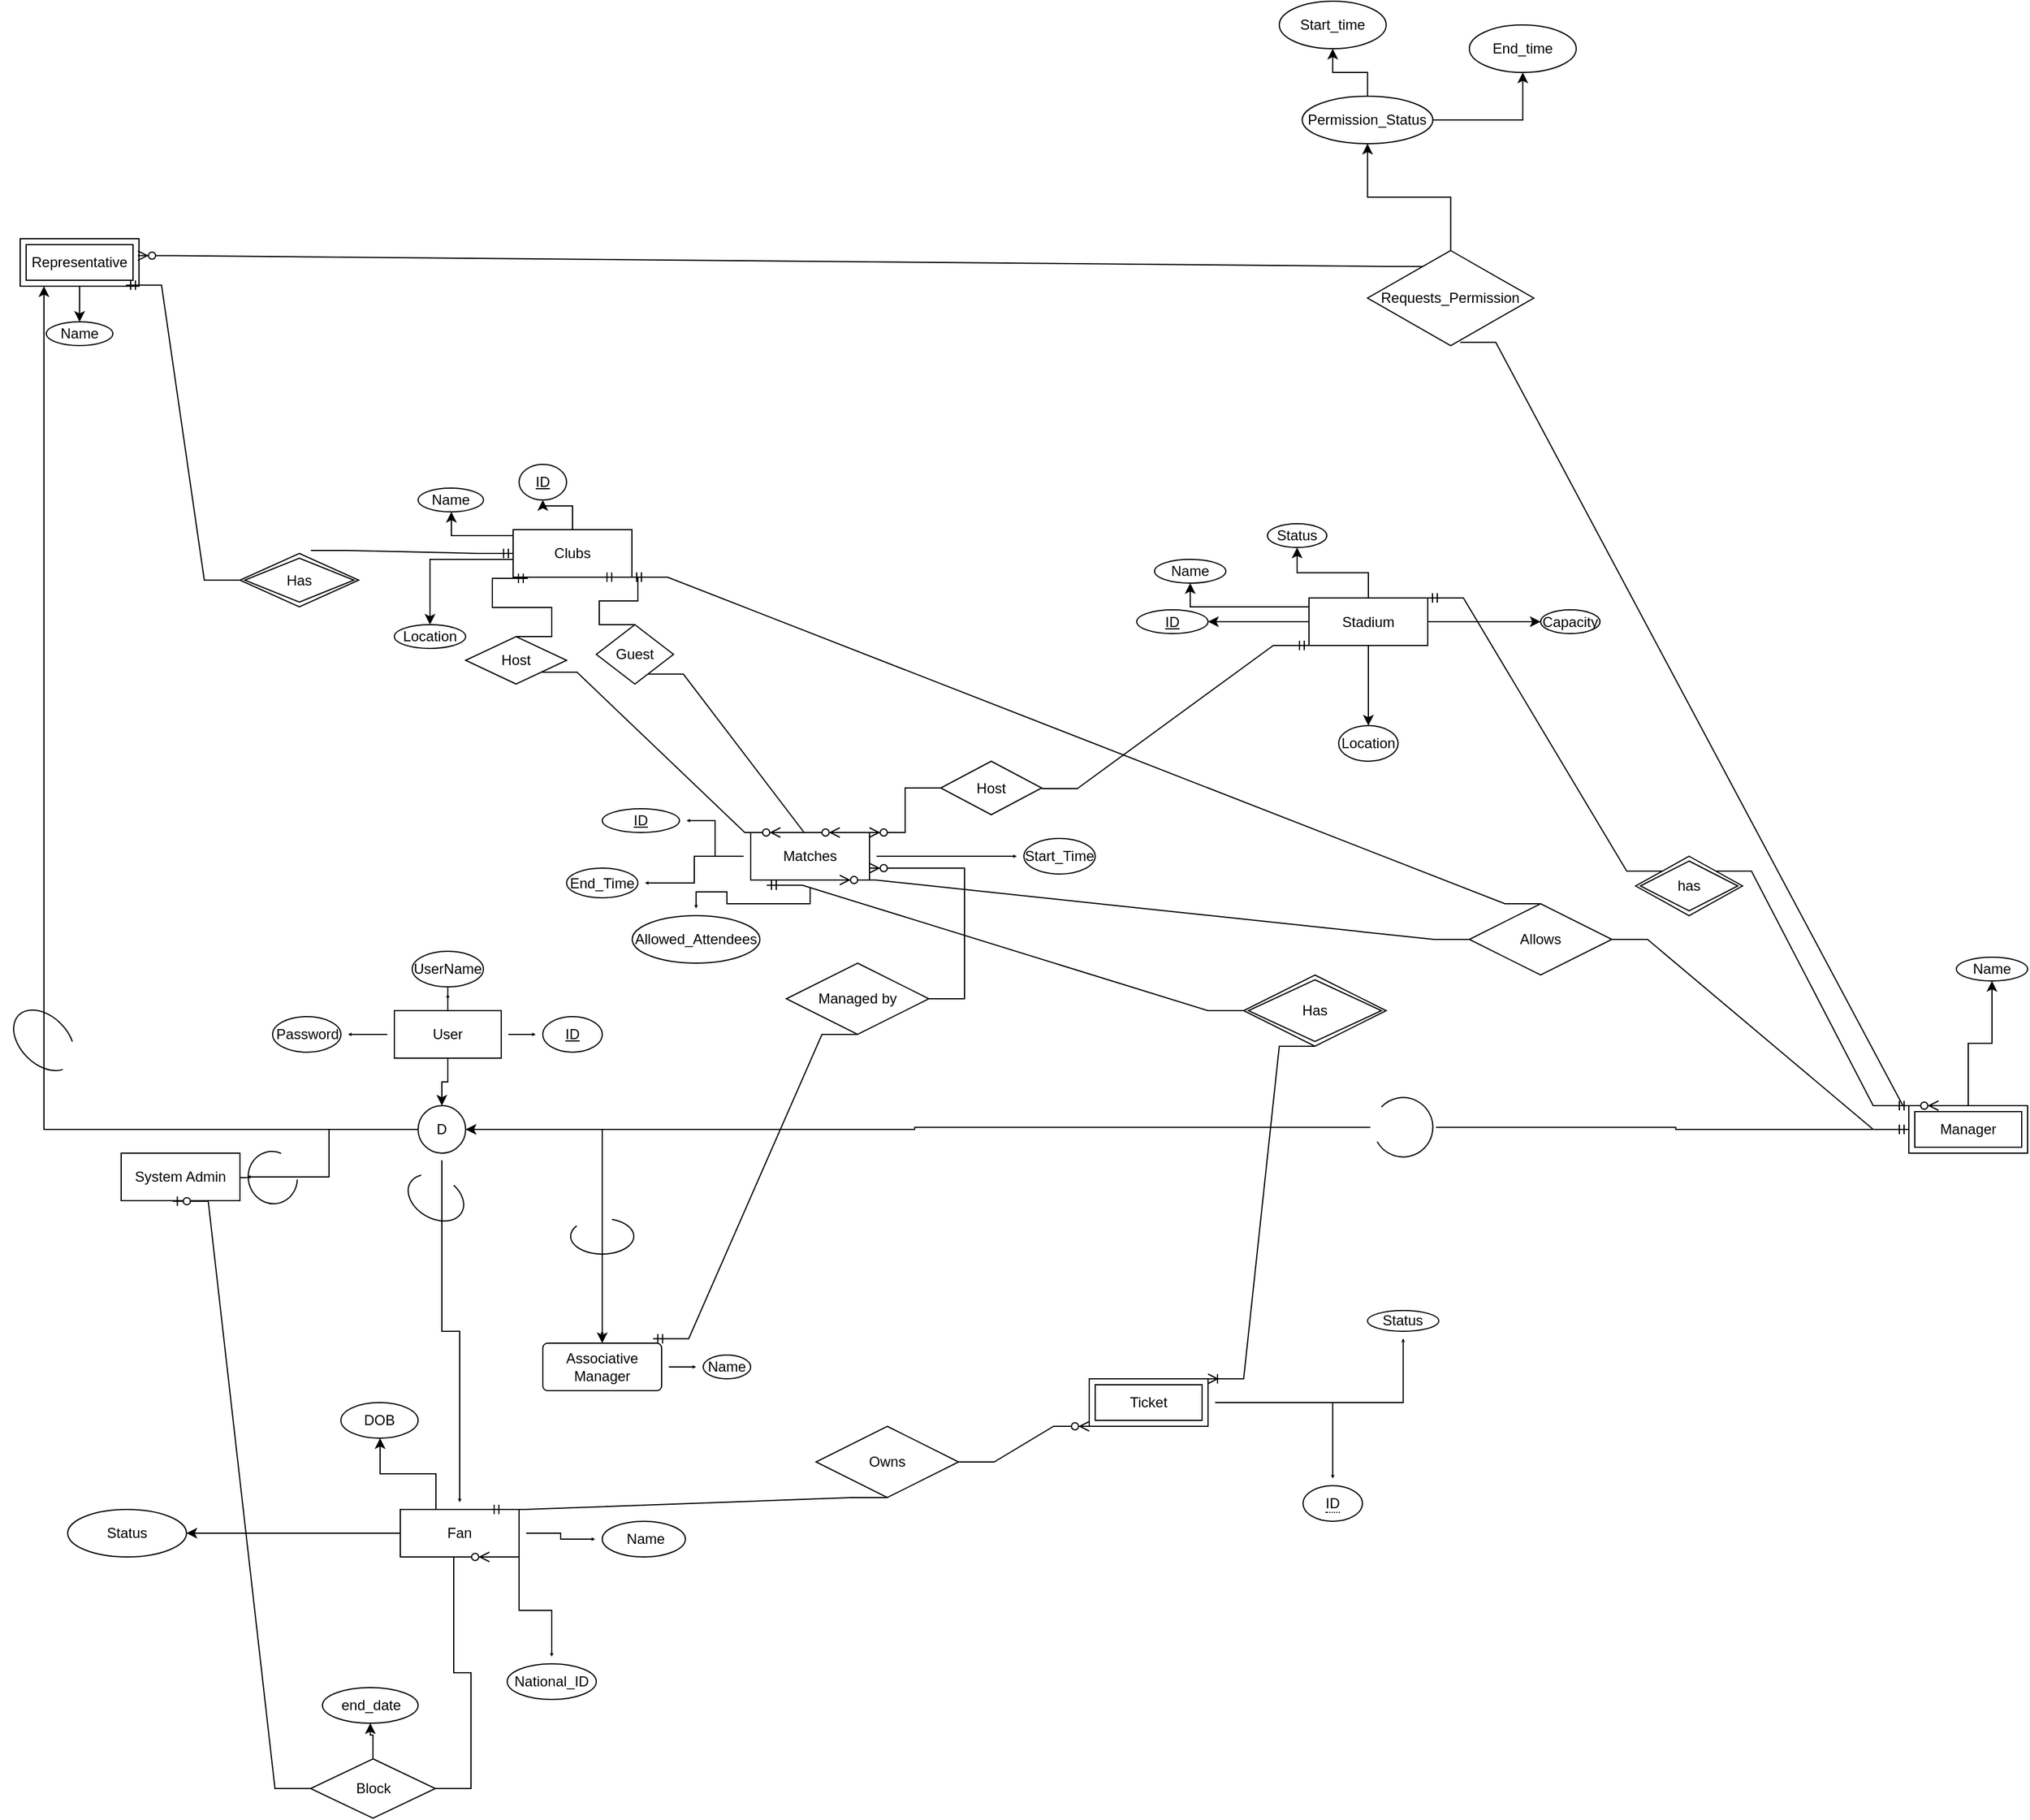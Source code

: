 <mxfile version="20.5.1" type="github">
  <diagram id="-QTC5YhXDy4I8rQjBGPy" name="Page-1">
    <mxGraphModel dx="2633" dy="2076" grid="1" gridSize="10" guides="1" tooltips="1" connect="1" arrows="1" fold="1" page="1" pageScale="1" pageWidth="827" pageHeight="1169" math="0" shadow="0">
      <root>
        <mxCell id="0" />
        <mxCell id="1" parent="0" />
        <mxCell id="gGllVryrbf8ipJSGgLWO-30" value="" style="edgeStyle=orthogonalEdgeStyle;rounded=0;orthogonalLoop=1;jettySize=auto;html=1;" parent="1" source="gGllVryrbf8ipJSGgLWO-13" target="gGllVryrbf8ipJSGgLWO-28" edge="1">
          <mxGeometry relative="1" as="geometry">
            <Array as="points">
              <mxPoint x="995" y="130" />
            </Array>
          </mxGeometry>
        </mxCell>
        <mxCell id="gGllVryrbf8ipJSGgLWO-36" value="" style="edgeStyle=orthogonalEdgeStyle;rounded=0;orthogonalLoop=1;jettySize=auto;html=1;" parent="1" source="gGllVryrbf8ipJSGgLWO-13" target="gGllVryrbf8ipJSGgLWO-33" edge="1">
          <mxGeometry relative="1" as="geometry" />
        </mxCell>
        <mxCell id="gGllVryrbf8ipJSGgLWO-41" value="" style="edgeStyle=orthogonalEdgeStyle;rounded=0;orthogonalLoop=1;jettySize=auto;html=1;" parent="1" source="gGllVryrbf8ipJSGgLWO-13" target="gGllVryrbf8ipJSGgLWO-38" edge="1">
          <mxGeometry relative="1" as="geometry" />
        </mxCell>
        <mxCell id="gGllVryrbf8ipJSGgLWO-43" value="" style="edgeStyle=orthogonalEdgeStyle;rounded=0;orthogonalLoop=1;jettySize=auto;html=1;" parent="1" source="gGllVryrbf8ipJSGgLWO-13" target="gGllVryrbf8ipJSGgLWO-42" edge="1">
          <mxGeometry relative="1" as="geometry" />
        </mxCell>
        <mxCell id="Ex0EIse3YdcYi0-qsqE2-28" value="" style="edgeStyle=orthogonalEdgeStyle;rounded=0;orthogonalLoop=1;jettySize=auto;html=1;" parent="1" source="gGllVryrbf8ipJSGgLWO-13" target="gGllVryrbf8ipJSGgLWO-32" edge="1">
          <mxGeometry relative="1" as="geometry" />
        </mxCell>
        <mxCell id="gGllVryrbf8ipJSGgLWO-13" value="Stadium" style="whiteSpace=wrap;html=1;align=center;" parent="1" vertex="1">
          <mxGeometry x="1095" y="122.5" width="100" height="40" as="geometry" />
        </mxCell>
        <mxCell id="gGllVryrbf8ipJSGgLWO-67" value="" style="edgeStyle=orthogonalEdgeStyle;rounded=0;orthogonalLoop=1;jettySize=auto;html=1;" parent="1" source="gGllVryrbf8ipJSGgLWO-14" target="gGllVryrbf8ipJSGgLWO-66" edge="1">
          <mxGeometry relative="1" as="geometry" />
        </mxCell>
        <mxCell id="gGllVryrbf8ipJSGgLWO-84" value="" style="edgeStyle=orthogonalEdgeStyle;rounded=0;orthogonalLoop=1;jettySize=auto;html=1;startSize=0;endSize=0;sourcePerimeterSpacing=6;targetPerimeterSpacing=6;" parent="1" source="gGllVryrbf8ipJSGgLWO-14" target="gGllVryrbf8ipJSGgLWO-83" edge="1">
          <mxGeometry relative="1" as="geometry" />
        </mxCell>
        <mxCell id="gGllVryrbf8ipJSGgLWO-86" value="" style="edgeStyle=orthogonalEdgeStyle;rounded=0;orthogonalLoop=1;jettySize=auto;html=1;startSize=0;endSize=0;sourcePerimeterSpacing=6;targetPerimeterSpacing=6;" parent="1" source="gGllVryrbf8ipJSGgLWO-14" target="gGllVryrbf8ipJSGgLWO-85" edge="1">
          <mxGeometry relative="1" as="geometry" />
        </mxCell>
        <mxCell id="gGllVryrbf8ipJSGgLWO-88" value="" style="edgeStyle=orthogonalEdgeStyle;rounded=0;orthogonalLoop=1;jettySize=auto;html=1;startSize=0;endSize=0;sourcePerimeterSpacing=6;targetPerimeterSpacing=6;" parent="1" source="gGllVryrbf8ipJSGgLWO-14" target="gGllVryrbf8ipJSGgLWO-87" edge="1">
          <mxGeometry relative="1" as="geometry" />
        </mxCell>
        <mxCell id="gGllVryrbf8ipJSGgLWO-14" value="User" style="whiteSpace=wrap;html=1;align=center;" parent="1" vertex="1">
          <mxGeometry x="325" y="470" width="90" height="40" as="geometry" />
        </mxCell>
        <mxCell id="gGllVryrbf8ipJSGgLWO-47" value="" style="edgeStyle=orthogonalEdgeStyle;rounded=0;orthogonalLoop=1;jettySize=auto;html=1;" parent="1" source="gGllVryrbf8ipJSGgLWO-12" target="gGllVryrbf8ipJSGgLWO-44" edge="1">
          <mxGeometry relative="1" as="geometry">
            <Array as="points">
              <mxPoint x="355" y="90" />
            </Array>
          </mxGeometry>
        </mxCell>
        <mxCell id="gGllVryrbf8ipJSGgLWO-48" value="" style="edgeStyle=orthogonalEdgeStyle;rounded=0;orthogonalLoop=1;jettySize=auto;html=1;" parent="1" source="gGllVryrbf8ipJSGgLWO-12" target="gGllVryrbf8ipJSGgLWO-45" edge="1">
          <mxGeometry relative="1" as="geometry">
            <Array as="points">
              <mxPoint x="373" y="70" />
            </Array>
          </mxGeometry>
        </mxCell>
        <mxCell id="gGllVryrbf8ipJSGgLWO-49" value="" style="edgeStyle=orthogonalEdgeStyle;rounded=0;orthogonalLoop=1;jettySize=auto;html=1;" parent="1" source="gGllVryrbf8ipJSGgLWO-12" target="gGllVryrbf8ipJSGgLWO-46" edge="1">
          <mxGeometry relative="1" as="geometry" />
        </mxCell>
        <mxCell id="gGllVryrbf8ipJSGgLWO-12" value="Clubs" style="whiteSpace=wrap;html=1;align=center;" parent="1" vertex="1">
          <mxGeometry x="425" y="65" width="100" height="40" as="geometry" />
        </mxCell>
        <mxCell id="gGllVryrbf8ipJSGgLWO-28" value="Name" style="ellipse;whiteSpace=wrap;html=1;align=center;" parent="1" vertex="1">
          <mxGeometry x="965" y="90" width="60" height="20" as="geometry" />
        </mxCell>
        <mxCell id="gGllVryrbf8ipJSGgLWO-32" value="Location" style="ellipse;whiteSpace=wrap;html=1;align=center;" parent="1" vertex="1">
          <mxGeometry x="1120" y="230" width="50" height="30" as="geometry" />
        </mxCell>
        <mxCell id="gGllVryrbf8ipJSGgLWO-33" value="ID" style="ellipse;whiteSpace=wrap;html=1;align=center;fontStyle=4;" parent="1" vertex="1">
          <mxGeometry x="950" y="132.5" width="60" height="20" as="geometry" />
        </mxCell>
        <mxCell id="gGllVryrbf8ipJSGgLWO-38" value="Capacity" style="ellipse;whiteSpace=wrap;html=1;align=center;" parent="1" vertex="1">
          <mxGeometry x="1290" y="132.5" width="50" height="20" as="geometry" />
        </mxCell>
        <mxCell id="gGllVryrbf8ipJSGgLWO-42" value="Status" style="ellipse;whiteSpace=wrap;html=1;align=center;" parent="1" vertex="1">
          <mxGeometry x="1060" y="60" width="50" height="20" as="geometry" />
        </mxCell>
        <mxCell id="gGllVryrbf8ipJSGgLWO-44" value="Location" style="ellipse;whiteSpace=wrap;html=1;align=center;" parent="1" vertex="1">
          <mxGeometry x="325" y="145" width="60" height="20" as="geometry" />
        </mxCell>
        <mxCell id="gGllVryrbf8ipJSGgLWO-45" value="Name" style="ellipse;whiteSpace=wrap;html=1;align=center;" parent="1" vertex="1">
          <mxGeometry x="345" y="30" width="55" height="20" as="geometry" />
        </mxCell>
        <mxCell id="gGllVryrbf8ipJSGgLWO-46" value="ID" style="ellipse;whiteSpace=wrap;html=1;align=center;fontStyle=4;" parent="1" vertex="1">
          <mxGeometry x="430" y="10" width="40" height="30" as="geometry" />
        </mxCell>
        <mxCell id="9b3V9Wi5WnPuCYdalmGk-65" value="" style="edgeStyle=orthogonalEdgeStyle;rounded=0;orthogonalLoop=1;jettySize=auto;html=1;" parent="1" source="gGllVryrbf8ipJSGgLWO-50" target="gGllVryrbf8ipJSGgLWO-53" edge="1">
          <mxGeometry relative="1" as="geometry" />
        </mxCell>
        <mxCell id="gGllVryrbf8ipJSGgLWO-50" value="Representative" style="shape=ext;margin=3;double=1;whiteSpace=wrap;html=1;align=center;" parent="1" vertex="1">
          <mxGeometry x="10" y="-180" width="100" height="40" as="geometry" />
        </mxCell>
        <mxCell id="gGllVryrbf8ipJSGgLWO-53" value="Name" style="ellipse;whiteSpace=wrap;html=1;align=center;" parent="1" vertex="1">
          <mxGeometry x="32" y="-110" width="56" height="20" as="geometry" />
        </mxCell>
        <mxCell id="gGllVryrbf8ipJSGgLWO-61" value="" style="edgeStyle=orthogonalEdgeStyle;rounded=0;orthogonalLoop=1;jettySize=auto;html=1;" parent="1" source="gGllVryrbf8ipJSGgLWO-57" target="gGllVryrbf8ipJSGgLWO-60" edge="1">
          <mxGeometry relative="1" as="geometry" />
        </mxCell>
        <mxCell id="9b3V9Wi5WnPuCYdalmGk-21" value="" style="edgeStyle=orthogonalEdgeStyle;rounded=0;orthogonalLoop=1;jettySize=auto;html=1;startArrow=none;" parent="1" source="9b3V9Wi5WnPuCYdalmGk-22" target="gGllVryrbf8ipJSGgLWO-66" edge="1">
          <mxGeometry relative="1" as="geometry" />
        </mxCell>
        <mxCell id="gGllVryrbf8ipJSGgLWO-57" value="Manager" style="shape=ext;margin=3;double=1;whiteSpace=wrap;html=1;align=center;" parent="1" vertex="1">
          <mxGeometry x="1600" y="550" width="100" height="40" as="geometry" />
        </mxCell>
        <mxCell id="gGllVryrbf8ipJSGgLWO-60" value="Name" style="ellipse;whiteSpace=wrap;html=1;align=center;" parent="1" vertex="1">
          <mxGeometry x="1640" y="425" width="60" height="20" as="geometry" />
        </mxCell>
        <mxCell id="gGllVryrbf8ipJSGgLWO-77" value="" style="edgeStyle=orthogonalEdgeStyle;rounded=0;orthogonalLoop=1;jettySize=auto;html=1;startSize=0;endSize=0;sourcePerimeterSpacing=6;targetPerimeterSpacing=6;" parent="1" source="gGllVryrbf8ipJSGgLWO-66" target="gGllVryrbf8ipJSGgLWO-76" edge="1">
          <mxGeometry relative="1" as="geometry" />
        </mxCell>
        <mxCell id="gGllVryrbf8ipJSGgLWO-79" value="" style="edgeStyle=orthogonalEdgeStyle;rounded=0;orthogonalLoop=1;jettySize=auto;html=1;startSize=0;endSize=0;targetPerimeterSpacing=6;startArrow=none;" parent="1" source="9b3V9Wi5WnPuCYdalmGk-28" target="gGllVryrbf8ipJSGgLWO-76" edge="1">
          <mxGeometry relative="1" as="geometry" />
        </mxCell>
        <mxCell id="gGllVryrbf8ipJSGgLWO-80" value="" style="edgeStyle=orthogonalEdgeStyle;rounded=0;orthogonalLoop=1;jettySize=auto;html=1;startSize=0;endSize=0;sourcePerimeterSpacing=6;targetPerimeterSpacing=6;" parent="1" source="gGllVryrbf8ipJSGgLWO-66" target="gGllVryrbf8ipJSGgLWO-78" edge="1">
          <mxGeometry relative="1" as="geometry" />
        </mxCell>
        <mxCell id="gGllVryrbf8ipJSGgLWO-82" value="" style="edgeStyle=orthogonalEdgeStyle;rounded=0;orthogonalLoop=1;jettySize=auto;html=1;startSize=0;endSize=0;sourcePerimeterSpacing=6;targetPerimeterSpacing=6;" parent="1" source="gGllVryrbf8ipJSGgLWO-66" target="gGllVryrbf8ipJSGgLWO-81" edge="1">
          <mxGeometry relative="1" as="geometry" />
        </mxCell>
        <mxCell id="9b3V9Wi5WnPuCYdalmGk-14" value="" style="edgeStyle=orthogonalEdgeStyle;rounded=0;orthogonalLoop=1;jettySize=auto;html=1;" parent="1" source="gGllVryrbf8ipJSGgLWO-66" target="gGllVryrbf8ipJSGgLWO-50" edge="1">
          <mxGeometry relative="1" as="geometry">
            <Array as="points">
              <mxPoint x="30" y="570" />
            </Array>
          </mxGeometry>
        </mxCell>
        <mxCell id="9b3V9Wi5WnPuCYdalmGk-15" value="" style="edgeStyle=orthogonalEdgeStyle;rounded=0;orthogonalLoop=1;jettySize=auto;html=1;" parent="1" source="gGllVryrbf8ipJSGgLWO-66" target="gGllVryrbf8ipJSGgLWO-78" edge="1">
          <mxGeometry relative="1" as="geometry" />
        </mxCell>
        <mxCell id="gGllVryrbf8ipJSGgLWO-66" value="D" style="ellipse;whiteSpace=wrap;html=1;aspect=fixed;" parent="1" vertex="1">
          <mxGeometry x="345" y="550" width="40" height="40" as="geometry" />
        </mxCell>
        <mxCell id="gGllVryrbf8ipJSGgLWO-76" value="System Admin" style="whiteSpace=wrap;html=1;align=center;" parent="1" vertex="1">
          <mxGeometry x="95" y="590" width="100" height="40" as="geometry" />
        </mxCell>
        <mxCell id="gGllVryrbf8ipJSGgLWO-90" value="" style="edgeStyle=orthogonalEdgeStyle;rounded=0;orthogonalLoop=1;jettySize=auto;html=1;startSize=0;endSize=0;sourcePerimeterSpacing=6;targetPerimeterSpacing=6;" parent="1" source="gGllVryrbf8ipJSGgLWO-78" target="gGllVryrbf8ipJSGgLWO-89" edge="1">
          <mxGeometry relative="1" as="geometry" />
        </mxCell>
        <mxCell id="gGllVryrbf8ipJSGgLWO-78" value="Associative Manager" style="rounded=1;arcSize=10;whiteSpace=wrap;html=1;align=center;" parent="1" vertex="1">
          <mxGeometry x="450" y="750" width="100" height="40" as="geometry" />
        </mxCell>
        <mxCell id="gGllVryrbf8ipJSGgLWO-96" value="" style="edgeStyle=orthogonalEdgeStyle;rounded=0;orthogonalLoop=1;jettySize=auto;html=1;startSize=0;endSize=0;sourcePerimeterSpacing=6;targetPerimeterSpacing=6;" parent="1" source="gGllVryrbf8ipJSGgLWO-81" target="gGllVryrbf8ipJSGgLWO-93" edge="1">
          <mxGeometry relative="1" as="geometry" />
        </mxCell>
        <mxCell id="gGllVryrbf8ipJSGgLWO-100" value="" style="edgeStyle=orthogonalEdgeStyle;rounded=0;orthogonalLoop=1;jettySize=auto;html=1;startSize=0;endSize=0;sourcePerimeterSpacing=6;targetPerimeterSpacing=6;exitX=1;exitY=1;exitDx=0;exitDy=0;" parent="1" source="gGllVryrbf8ipJSGgLWO-81" target="gGllVryrbf8ipJSGgLWO-94" edge="1">
          <mxGeometry relative="1" as="geometry" />
        </mxCell>
        <mxCell id="9b3V9Wi5WnPuCYdalmGk-45" value="" style="edgeStyle=orthogonalEdgeStyle;rounded=0;orthogonalLoop=1;jettySize=auto;html=1;" parent="1" source="gGllVryrbf8ipJSGgLWO-81" target="9b3V9Wi5WnPuCYdalmGk-44" edge="1">
          <mxGeometry relative="1" as="geometry" />
        </mxCell>
        <mxCell id="9b3V9Wi5WnPuCYdalmGk-47" value="" style="edgeStyle=orthogonalEdgeStyle;rounded=0;orthogonalLoop=1;jettySize=auto;html=1;" parent="1" source="gGllVryrbf8ipJSGgLWO-81" target="gGllVryrbf8ipJSGgLWO-91" edge="1">
          <mxGeometry relative="1" as="geometry">
            <Array as="points">
              <mxPoint x="360" y="860" />
              <mxPoint x="313" y="860" />
            </Array>
          </mxGeometry>
        </mxCell>
        <mxCell id="gGllVryrbf8ipJSGgLWO-81" value="Fan" style="whiteSpace=wrap;html=1;align=center;" parent="1" vertex="1">
          <mxGeometry x="330" y="890" width="100" height="40" as="geometry" />
        </mxCell>
        <mxCell id="gGllVryrbf8ipJSGgLWO-83" value="ID" style="ellipse;whiteSpace=wrap;html=1;align=center;fontStyle=4;" parent="1" vertex="1">
          <mxGeometry x="450" y="475" width="50" height="30" as="geometry" />
        </mxCell>
        <mxCell id="gGllVryrbf8ipJSGgLWO-85" value="UserName" style="ellipse;whiteSpace=wrap;html=1;align=center;" parent="1" vertex="1">
          <mxGeometry x="340" y="420" width="60" height="30" as="geometry" />
        </mxCell>
        <mxCell id="gGllVryrbf8ipJSGgLWO-87" value="Password" style="ellipse;whiteSpace=wrap;html=1;align=center;" parent="1" vertex="1">
          <mxGeometry x="222.5" y="475" width="57.5" height="30" as="geometry" />
        </mxCell>
        <mxCell id="gGllVryrbf8ipJSGgLWO-89" value="Name" style="ellipse;whiteSpace=wrap;html=1;align=center;" parent="1" vertex="1">
          <mxGeometry x="585" y="760" width="40" height="20" as="geometry" />
        </mxCell>
        <mxCell id="gGllVryrbf8ipJSGgLWO-91" value="DOB" style="ellipse;whiteSpace=wrap;html=1;align=center;" parent="1" vertex="1">
          <mxGeometry x="280" y="800" width="65" height="30" as="geometry" />
        </mxCell>
        <mxCell id="gGllVryrbf8ipJSGgLWO-93" value="&amp;nbsp;Name" style="ellipse;whiteSpace=wrap;html=1;align=center;" parent="1" vertex="1">
          <mxGeometry x="500" y="900" width="70" height="30" as="geometry" />
        </mxCell>
        <mxCell id="gGllVryrbf8ipJSGgLWO-94" value="National_ID" style="ellipse;whiteSpace=wrap;html=1;align=center;" parent="1" vertex="1">
          <mxGeometry x="420" y="1020" width="75" height="30" as="geometry" />
        </mxCell>
        <mxCell id="gGllVryrbf8ipJSGgLWO-106" value="" style="edgeStyle=orthogonalEdgeStyle;rounded=0;orthogonalLoop=1;jettySize=auto;html=1;startSize=0;endSize=0;sourcePerimeterSpacing=6;targetPerimeterSpacing=6;" parent="1" source="gGllVryrbf8ipJSGgLWO-104" target="gGllVryrbf8ipJSGgLWO-105" edge="1">
          <mxGeometry relative="1" as="geometry" />
        </mxCell>
        <mxCell id="gGllVryrbf8ipJSGgLWO-108" value="" style="edgeStyle=orthogonalEdgeStyle;rounded=0;orthogonalLoop=1;jettySize=auto;html=1;startSize=0;endSize=0;sourcePerimeterSpacing=6;targetPerimeterSpacing=6;" parent="1" source="gGllVryrbf8ipJSGgLWO-104" target="gGllVryrbf8ipJSGgLWO-107" edge="1">
          <mxGeometry relative="1" as="geometry">
            <Array as="points">
              <mxPoint x="675" y="340" />
            </Array>
          </mxGeometry>
        </mxCell>
        <mxCell id="gGllVryrbf8ipJSGgLWO-110" value="" style="edgeStyle=orthogonalEdgeStyle;rounded=0;orthogonalLoop=1;jettySize=auto;html=1;startSize=0;endSize=0;sourcePerimeterSpacing=6;targetPerimeterSpacing=6;" parent="1" source="gGllVryrbf8ipJSGgLWO-104" target="gGllVryrbf8ipJSGgLWO-109" edge="1">
          <mxGeometry relative="1" as="geometry" />
        </mxCell>
        <mxCell id="gGllVryrbf8ipJSGgLWO-112" value="" style="edgeStyle=orthogonalEdgeStyle;rounded=0;orthogonalLoop=1;jettySize=auto;html=1;startSize=0;endSize=0;sourcePerimeterSpacing=6;targetPerimeterSpacing=6;" parent="1" source="gGllVryrbf8ipJSGgLWO-104" target="gGllVryrbf8ipJSGgLWO-111" edge="1">
          <mxGeometry relative="1" as="geometry" />
        </mxCell>
        <mxCell id="gGllVryrbf8ipJSGgLWO-104" value="Matches" style="whiteSpace=wrap;html=1;align=center;" parent="1" vertex="1">
          <mxGeometry x="625" y="320" width="100" height="40" as="geometry" />
        </mxCell>
        <mxCell id="gGllVryrbf8ipJSGgLWO-105" value="ID" style="ellipse;whiteSpace=wrap;html=1;align=center;fontStyle=4;" parent="1" vertex="1">
          <mxGeometry x="500" y="300" width="65" height="20" as="geometry" />
        </mxCell>
        <mxCell id="gGllVryrbf8ipJSGgLWO-107" value="Start_Time" style="ellipse;whiteSpace=wrap;html=1;align=center;" parent="1" vertex="1">
          <mxGeometry x="855" y="325" width="60" height="30" as="geometry" />
        </mxCell>
        <mxCell id="gGllVryrbf8ipJSGgLWO-109" value="End_Time" style="ellipse;whiteSpace=wrap;html=1;align=center;" parent="1" vertex="1">
          <mxGeometry x="470" y="350" width="60" height="25" as="geometry" />
        </mxCell>
        <mxCell id="gGllVryrbf8ipJSGgLWO-111" value="Allowed_Attendees" style="ellipse;whiteSpace=wrap;html=1;align=center;" parent="1" vertex="1">
          <mxGeometry x="525.25" y="390" width="107.5" height="40" as="geometry" />
        </mxCell>
        <mxCell id="gGllVryrbf8ipJSGgLWO-115" value="" style="edgeStyle=orthogonalEdgeStyle;rounded=0;orthogonalLoop=1;jettySize=auto;html=1;startSize=0;endSize=0;sourcePerimeterSpacing=6;targetPerimeterSpacing=6;" parent="1" source="gGllVryrbf8ipJSGgLWO-113" target="gGllVryrbf8ipJSGgLWO-114" edge="1">
          <mxGeometry relative="1" as="geometry" />
        </mxCell>
        <mxCell id="gGllVryrbf8ipJSGgLWO-117" value="" style="edgeStyle=orthogonalEdgeStyle;rounded=0;orthogonalLoop=1;jettySize=auto;html=1;startSize=0;endSize=0;sourcePerimeterSpacing=6;targetPerimeterSpacing=6;" parent="1" source="gGllVryrbf8ipJSGgLWO-113" target="gGllVryrbf8ipJSGgLWO-116" edge="1">
          <mxGeometry relative="1" as="geometry" />
        </mxCell>
        <mxCell id="gGllVryrbf8ipJSGgLWO-113" value="Ticket" style="shape=ext;margin=3;double=1;whiteSpace=wrap;html=1;align=center;" parent="1" vertex="1">
          <mxGeometry x="910" y="780" width="100" height="40" as="geometry" />
        </mxCell>
        <mxCell id="gGllVryrbf8ipJSGgLWO-114" value="&lt;span style=&quot;border-bottom: 1px dotted&quot;&gt;ID&lt;/span&gt;" style="ellipse;whiteSpace=wrap;html=1;align=center;" parent="1" vertex="1">
          <mxGeometry x="1090" y="870" width="50" height="30" as="geometry" />
        </mxCell>
        <mxCell id="gGllVryrbf8ipJSGgLWO-116" value="Status" style="ellipse;whiteSpace=wrap;html=1;align=center;" parent="1" vertex="1">
          <mxGeometry x="1144.29" y="722.5" width="60" height="17.5" as="geometry" />
        </mxCell>
        <mxCell id="Ex0EIse3YdcYi0-qsqE2-4" value="" style="edgeStyle=entityRelationEdgeStyle;fontSize=12;html=1;endArrow=ERzeroToMany;startArrow=none;rounded=0;entryX=1;entryY=0.75;entryDx=0;entryDy=0;" parent="1" source="gGllVryrbf8ipJSGgLWO-118" target="gGllVryrbf8ipJSGgLWO-104" edge="1">
          <mxGeometry width="100" height="100" relative="1" as="geometry">
            <mxPoint x="775" y="600" as="sourcePoint" />
            <mxPoint x="795" y="360" as="targetPoint" />
          </mxGeometry>
        </mxCell>
        <mxCell id="gGllVryrbf8ipJSGgLWO-118" value="Managed by" style="shape=rhombus;perimeter=rhombusPerimeter;whiteSpace=wrap;html=1;align=center;" parent="1" vertex="1">
          <mxGeometry x="655" y="430" width="120" height="60" as="geometry" />
        </mxCell>
        <mxCell id="Ex0EIse3YdcYi0-qsqE2-5" value="" style="edgeStyle=entityRelationEdgeStyle;fontSize=12;html=1;endArrow=none;startArrow=ERmandOne;rounded=0;entryX=0.5;entryY=1;entryDx=0;entryDy=0;exitX=0.928;exitY=-0.094;exitDx=0;exitDy=0;exitPerimeter=0;" parent="1" source="gGllVryrbf8ipJSGgLWO-78" target="gGllVryrbf8ipJSGgLWO-118" edge="1">
          <mxGeometry width="100" height="100" relative="1" as="geometry">
            <mxPoint x="500" y="750" as="sourcePoint" />
            <mxPoint x="464" y="301.25" as="targetPoint" />
          </mxGeometry>
        </mxCell>
        <mxCell id="Ex0EIse3YdcYi0-qsqE2-30" value="Host" style="shape=rhombus;perimeter=rhombusPerimeter;whiteSpace=wrap;html=1;align=center;" parent="1" vertex="1">
          <mxGeometry x="785" y="260" width="85" height="45" as="geometry" />
        </mxCell>
        <mxCell id="Ex0EIse3YdcYi0-qsqE2-31" value="" style="edgeStyle=entityRelationEdgeStyle;fontSize=12;html=1;endArrow=ERzeroToMany;endFill=1;rounded=0;exitX=0;exitY=0.5;exitDx=0;exitDy=0;entryX=1;entryY=0;entryDx=0;entryDy=0;" parent="1" source="Ex0EIse3YdcYi0-qsqE2-30" target="gGllVryrbf8ipJSGgLWO-104" edge="1">
          <mxGeometry width="100" height="100" relative="1" as="geometry">
            <mxPoint x="725" y="325" as="sourcePoint" />
            <mxPoint x="825" y="225" as="targetPoint" />
          </mxGeometry>
        </mxCell>
        <mxCell id="Ex0EIse3YdcYi0-qsqE2-33" value="" style="edgeStyle=entityRelationEdgeStyle;fontSize=12;html=1;endArrow=ERmandOne;rounded=0;entryX=0;entryY=1;entryDx=0;entryDy=0;" parent="1" target="gGllVryrbf8ipJSGgLWO-13" edge="1">
          <mxGeometry width="100" height="100" relative="1" as="geometry">
            <mxPoint x="870" y="283" as="sourcePoint" />
            <mxPoint x="1080" y="-7" as="targetPoint" />
          </mxGeometry>
        </mxCell>
        <mxCell id="Ex0EIse3YdcYi0-qsqE2-36" value="" style="edgeStyle=entityRelationEdgeStyle;fontSize=12;html=1;endArrow=ERmandOne;startArrow=none;rounded=0;entryX=0;entryY=0.5;entryDx=0;entryDy=0;exitX=0.597;exitY=-0.056;exitDx=0;exitDy=0;exitPerimeter=0;" parent="1" source="Ex0EIse3YdcYi0-qsqE2-35" target="gGllVryrbf8ipJSGgLWO-12" edge="1">
          <mxGeometry width="100" height="100" relative="1" as="geometry">
            <mxPoint x="200" y="140" as="sourcePoint" />
            <mxPoint x="300" y="40" as="targetPoint" />
          </mxGeometry>
        </mxCell>
        <mxCell id="Ex0EIse3YdcYi0-qsqE2-37" style="edgeStyle=orthogonalEdgeStyle;rounded=0;orthogonalLoop=1;jettySize=auto;html=1;exitX=0.5;exitY=1;exitDx=0;exitDy=0;" parent="1" source="Ex0EIse3YdcYi0-qsqE2-35" target="Ex0EIse3YdcYi0-qsqE2-35" edge="1">
          <mxGeometry relative="1" as="geometry" />
        </mxCell>
        <mxCell id="Ex0EIse3YdcYi0-qsqE2-35" value="Has" style="shape=rhombus;double=1;perimeter=rhombusPerimeter;whiteSpace=wrap;html=1;align=center;" parent="1" vertex="1">
          <mxGeometry x="195" y="85" width="100" height="45" as="geometry" />
        </mxCell>
        <mxCell id="Ex0EIse3YdcYi0-qsqE2-38" value="" style="edgeStyle=entityRelationEdgeStyle;fontSize=12;html=1;endArrow=none;startArrow=ERmandOne;rounded=0;entryX=0;entryY=0.5;entryDx=0;entryDy=0;exitX=0.89;exitY=0.978;exitDx=0;exitDy=0;exitPerimeter=0;" parent="1" source="gGllVryrbf8ipJSGgLWO-50" target="Ex0EIse3YdcYi0-qsqE2-35" edge="1">
          <mxGeometry width="100" height="100" relative="1" as="geometry">
            <mxPoint x="70" y="-190" as="sourcePoint" />
            <mxPoint x="425" y="85" as="targetPoint" />
          </mxGeometry>
        </mxCell>
        <mxCell id="Ex0EIse3YdcYi0-qsqE2-46" value="" style="edgeStyle=entityRelationEdgeStyle;fontSize=12;html=1;endArrow=ERmandOne;startArrow=none;rounded=0;entryX=1;entryY=0;entryDx=0;entryDy=0;exitX=0;exitY=0;exitDx=0;exitDy=0;" parent="1" source="Ex0EIse3YdcYi0-qsqE2-39" target="gGllVryrbf8ipJSGgLWO-13" edge="1">
          <mxGeometry width="100" height="100" relative="1" as="geometry">
            <mxPoint x="1020" y="130" as="sourcePoint" />
            <mxPoint x="1120" y="30" as="targetPoint" />
          </mxGeometry>
        </mxCell>
        <mxCell id="Ex0EIse3YdcYi0-qsqE2-39" value="has" style="shape=rhombus;double=1;perimeter=rhombusPerimeter;whiteSpace=wrap;html=1;align=center;" parent="1" vertex="1">
          <mxGeometry x="1370" y="340" width="90" height="50" as="geometry" />
        </mxCell>
        <mxCell id="Ex0EIse3YdcYi0-qsqE2-47" value="" style="edgeStyle=entityRelationEdgeStyle;fontSize=12;html=1;endArrow=none;startArrow=ERmandOne;rounded=0;entryX=1;entryY=0;entryDx=0;entryDy=0;exitX=0;exitY=0;exitDx=0;exitDy=0;" parent="1" source="gGllVryrbf8ipJSGgLWO-57" target="Ex0EIse3YdcYi0-qsqE2-39" edge="1">
          <mxGeometry width="100" height="100" relative="1" as="geometry">
            <mxPoint x="960" y="210" as="sourcePoint" />
            <mxPoint x="775" y="20" as="targetPoint" />
          </mxGeometry>
        </mxCell>
        <mxCell id="Ex0EIse3YdcYi0-qsqE2-48" value="Allows" style="shape=rhombus;perimeter=rhombusPerimeter;whiteSpace=wrap;html=1;align=center;" parent="1" vertex="1">
          <mxGeometry x="1230" y="380" width="120" height="60" as="geometry" />
        </mxCell>
        <mxCell id="Ex0EIse3YdcYi0-qsqE2-51" value="" style="edgeStyle=entityRelationEdgeStyle;fontSize=12;html=1;endArrow=ERmandOne;rounded=0;entryX=1;entryY=1;entryDx=0;entryDy=0;exitX=0.5;exitY=0;exitDx=0;exitDy=0;" parent="1" source="Ex0EIse3YdcYi0-qsqE2-48" target="gGllVryrbf8ipJSGgLWO-12" edge="1">
          <mxGeometry width="100" height="100" relative="1" as="geometry">
            <mxPoint x="780" y="240" as="sourcePoint" />
            <mxPoint x="880" y="140" as="targetPoint" />
          </mxGeometry>
        </mxCell>
        <mxCell id="Ex0EIse3YdcYi0-qsqE2-56" style="edgeStyle=orthogonalEdgeStyle;rounded=0;orthogonalLoop=1;jettySize=auto;html=1;exitX=0.5;exitY=1;exitDx=0;exitDy=0;" parent="1" edge="1">
          <mxGeometry relative="1" as="geometry">
            <mxPoint x="640" y="287.5" as="sourcePoint" />
            <mxPoint x="640" y="287.5" as="targetPoint" />
          </mxGeometry>
        </mxCell>
        <mxCell id="Ex0EIse3YdcYi0-qsqE2-61" value="" style="edgeStyle=entityRelationEdgeStyle;fontSize=12;html=1;endArrow=ERzeroToMany;endFill=1;rounded=0;entryX=0.75;entryY=1;entryDx=0;entryDy=0;exitX=0;exitY=0.5;exitDx=0;exitDy=0;" parent="1" source="Ex0EIse3YdcYi0-qsqE2-48" target="gGllVryrbf8ipJSGgLWO-104" edge="1">
          <mxGeometry width="100" height="100" relative="1" as="geometry">
            <mxPoint x="727" y="470" as="sourcePoint" />
            <mxPoint x="827" y="370" as="targetPoint" />
          </mxGeometry>
        </mxCell>
        <mxCell id="Ex0EIse3YdcYi0-qsqE2-63" value="" style="edgeStyle=entityRelationEdgeStyle;fontSize=12;html=1;endArrow=ERmandOne;rounded=0;entryX=0;entryY=0.5;entryDx=0;entryDy=0;" parent="1" source="Ex0EIse3YdcYi0-qsqE2-48" target="gGllVryrbf8ipJSGgLWO-57" edge="1">
          <mxGeometry width="100" height="100" relative="1" as="geometry">
            <mxPoint x="886.5" y="270" as="sourcePoint" />
            <mxPoint x="943.5" y="250" as="targetPoint" />
          </mxGeometry>
        </mxCell>
        <mxCell id="Ex0EIse3YdcYi0-qsqE2-67" value="" style="edgeStyle=entityRelationEdgeStyle;fontSize=12;html=1;endArrow=ERoneToMany;startArrow=none;rounded=0;exitX=0.5;exitY=1;exitDx=0;exitDy=0;entryX=1;entryY=0;entryDx=0;entryDy=0;" parent="1" source="Ex0EIse3YdcYi0-qsqE2-65" target="gGllVryrbf8ipJSGgLWO-113" edge="1">
          <mxGeometry width="100" height="100" relative="1" as="geometry">
            <mxPoint x="700" y="580" as="sourcePoint" />
            <mxPoint x="920" y="820" as="targetPoint" />
          </mxGeometry>
        </mxCell>
        <mxCell id="Ex0EIse3YdcYi0-qsqE2-65" value="Has" style="shape=rhombus;double=1;perimeter=rhombusPerimeter;whiteSpace=wrap;html=1;align=center;" parent="1" vertex="1">
          <mxGeometry x="1040" y="440" width="120" height="60" as="geometry" />
        </mxCell>
        <mxCell id="Ex0EIse3YdcYi0-qsqE2-68" value="" style="edgeStyle=entityRelationEdgeStyle;fontSize=12;html=1;endArrow=none;startArrow=ERmandOne;rounded=0;entryX=0;entryY=0.5;entryDx=0;entryDy=0;exitX=0.135;exitY=1.11;exitDx=0;exitDy=0;exitPerimeter=0;" parent="1" source="gGllVryrbf8ipJSGgLWO-104" target="Ex0EIse3YdcYi0-qsqE2-65" edge="1">
          <mxGeometry width="100" height="100" relative="1" as="geometry">
            <mxPoint x="473.5" y="309.4" as="sourcePoint" />
            <mxPoint x="980" y="410" as="targetPoint" />
          </mxGeometry>
        </mxCell>
        <mxCell id="Ex0EIse3YdcYi0-qsqE2-70" value="" style="edgeStyle=entityRelationEdgeStyle;fontSize=12;html=1;endArrow=ERzeroToMany;startArrow=none;rounded=0;entryX=0;entryY=1;entryDx=0;entryDy=0;" parent="1" source="Ex0EIse3YdcYi0-qsqE2-69" target="gGllVryrbf8ipJSGgLWO-113" edge="1">
          <mxGeometry width="100" height="100" relative="1" as="geometry">
            <mxPoint x="400" y="700" as="sourcePoint" />
            <mxPoint x="850" y="530" as="targetPoint" />
          </mxGeometry>
        </mxCell>
        <mxCell id="Ex0EIse3YdcYi0-qsqE2-69" value="Owns" style="shape=rhombus;perimeter=rhombusPerimeter;whiteSpace=wrap;html=1;align=center;" parent="1" vertex="1">
          <mxGeometry x="680" y="820" width="120" height="60" as="geometry" />
        </mxCell>
        <mxCell id="Ex0EIse3YdcYi0-qsqE2-71" value="" style="edgeStyle=entityRelationEdgeStyle;fontSize=12;html=1;endArrow=none;startArrow=ERmandOne;rounded=0;entryX=0.5;entryY=1;entryDx=0;entryDy=0;exitX=0.75;exitY=0;exitDx=0;exitDy=0;" parent="1" source="gGllVryrbf8ipJSGgLWO-81" target="Ex0EIse3YdcYi0-qsqE2-69" edge="1">
          <mxGeometry width="100" height="100" relative="1" as="geometry">
            <mxPoint x="400" y="700" as="sourcePoint" />
            <mxPoint x="980" y="430" as="targetPoint" />
          </mxGeometry>
        </mxCell>
        <mxCell id="f9ocBkbrwFCw9ClZZ6c2-3" value="" style="edgeStyle=orthogonalEdgeStyle;rounded=0;orthogonalLoop=1;jettySize=auto;html=1;" edge="1" parent="1" source="Ex0EIse3YdcYi0-qsqE2-74" target="f9ocBkbrwFCw9ClZZ6c2-1">
          <mxGeometry relative="1" as="geometry" />
        </mxCell>
        <mxCell id="f9ocBkbrwFCw9ClZZ6c2-4" value="" style="edgeStyle=orthogonalEdgeStyle;rounded=0;orthogonalLoop=1;jettySize=auto;html=1;" edge="1" parent="1" source="Ex0EIse3YdcYi0-qsqE2-74" target="f9ocBkbrwFCw9ClZZ6c2-2">
          <mxGeometry relative="1" as="geometry" />
        </mxCell>
        <mxCell id="Ex0EIse3YdcYi0-qsqE2-74" value="Permission_Status" style="ellipse;whiteSpace=wrap;html=1;align=center;" parent="1" vertex="1">
          <mxGeometry x="1089.29" y="-300" width="110" height="40" as="geometry" />
        </mxCell>
        <mxCell id="Ex0EIse3YdcYi0-qsqE2-76" value="" style="edgeStyle=entityRelationEdgeStyle;fontSize=12;html=1;endArrow=ERzeroToMany;endFill=1;startArrow=none;rounded=0;entryX=0.25;entryY=0;entryDx=0;entryDy=0;exitX=0.557;exitY=0.966;exitDx=0;exitDy=0;exitPerimeter=0;" parent="1" source="Ex0EIse3YdcYi0-qsqE2-73" target="gGllVryrbf8ipJSGgLWO-57" edge="1">
          <mxGeometry width="100" height="100" relative="1" as="geometry">
            <mxPoint x="160" y="-60" as="sourcePoint" />
            <mxPoint x="1180" y="-60" as="targetPoint" />
          </mxGeometry>
        </mxCell>
        <mxCell id="Ex0EIse3YdcYi0-qsqE2-78" value="" style="edgeStyle=orthogonalEdgeStyle;rounded=0;orthogonalLoop=1;jettySize=auto;html=1;" parent="1" source="Ex0EIse3YdcYi0-qsqE2-73" target="Ex0EIse3YdcYi0-qsqE2-74" edge="1">
          <mxGeometry relative="1" as="geometry" />
        </mxCell>
        <mxCell id="Ex0EIse3YdcYi0-qsqE2-73" value="Requests_Permission" style="shape=rhombus;perimeter=rhombusPerimeter;whiteSpace=wrap;html=1;align=center;" parent="1" vertex="1">
          <mxGeometry x="1144.29" y="-170" width="140" height="80" as="geometry" />
        </mxCell>
        <mxCell id="Ex0EIse3YdcYi0-qsqE2-77" value="" style="edgeStyle=entityRelationEdgeStyle;fontSize=12;html=1;endArrow=none;endFill=1;startArrow=ERzeroToMany;rounded=0;entryX=0.25;entryY=0;entryDx=0;entryDy=0;exitX=0.99;exitY=0.357;exitDx=0;exitDy=0;exitPerimeter=0;" parent="1" source="gGllVryrbf8ipJSGgLWO-50" target="Ex0EIse3YdcYi0-qsqE2-73" edge="1">
          <mxGeometry width="100" height="100" relative="1" as="geometry">
            <mxPoint x="30" y="-180" as="sourcePoint" />
            <mxPoint x="985" y="210" as="targetPoint" />
          </mxGeometry>
        </mxCell>
        <mxCell id="Ex0EIse3YdcYi0-qsqE2-81" value="" style="edgeStyle=entityRelationEdgeStyle;fontSize=12;html=1;endArrow=ERzeroToMany;startArrow=none;rounded=0;exitX=1;exitY=0.5;exitDx=0;exitDy=0;entryX=0.75;entryY=1;entryDx=0;entryDy=0;" parent="1" source="Ex0EIse3YdcYi0-qsqE2-79" target="gGllVryrbf8ipJSGgLWO-81" edge="1">
          <mxGeometry width="100" height="100" relative="1" as="geometry">
            <mxPoint x="195" y="930" as="sourcePoint" />
            <mxPoint x="410" y="880" as="targetPoint" />
          </mxGeometry>
        </mxCell>
        <mxCell id="9b3V9Wi5WnPuCYdalmGk-69" value="" style="edgeStyle=orthogonalEdgeStyle;rounded=0;orthogonalLoop=1;jettySize=auto;html=1;" parent="1" source="Ex0EIse3YdcYi0-qsqE2-79" target="9b3V9Wi5WnPuCYdalmGk-68" edge="1">
          <mxGeometry relative="1" as="geometry" />
        </mxCell>
        <mxCell id="Ex0EIse3YdcYi0-qsqE2-79" value="Block" style="shape=rhombus;perimeter=rhombusPerimeter;whiteSpace=wrap;html=1;align=center;" parent="1" vertex="1">
          <mxGeometry x="254.5" y="1100" width="105" height="50" as="geometry" />
        </mxCell>
        <mxCell id="9b3V9Wi5WnPuCYdalmGk-7" value="" style="edgeStyle=entityRelationEdgeStyle;fontSize=12;html=1;endArrow=ERzeroToMany;startArrow=none;rounded=0;entryX=0.25;entryY=0;entryDx=0;entryDy=0;exitX=0;exitY=0;exitDx=0;exitDy=0;" parent="1" source="9b3V9Wi5WnPuCYdalmGk-1" target="gGllVryrbf8ipJSGgLWO-104" edge="1">
          <mxGeometry width="100" height="100" relative="1" as="geometry">
            <mxPoint x="460" y="160" as="sourcePoint" />
            <mxPoint x="350" y="170" as="targetPoint" />
          </mxGeometry>
        </mxCell>
        <mxCell id="9b3V9Wi5WnPuCYdalmGk-1" value="Host" style="shape=rhombus;perimeter=rhombusPerimeter;whiteSpace=wrap;html=1;align=center;direction=west;" parent="1" vertex="1">
          <mxGeometry x="385" y="155" width="85" height="40" as="geometry" />
        </mxCell>
        <mxCell id="9b3V9Wi5WnPuCYdalmGk-8" value="" style="edgeStyle=entityRelationEdgeStyle;fontSize=12;html=1;endArrow=none;startArrow=ERmandOne;rounded=0;exitX=0.125;exitY=1.025;exitDx=0;exitDy=0;exitPerimeter=0;entryX=0.5;entryY=1;entryDx=0;entryDy=0;" parent="1" source="gGllVryrbf8ipJSGgLWO-12" target="9b3V9Wi5WnPuCYdalmGk-1" edge="1">
          <mxGeometry width="100" height="100" relative="1" as="geometry">
            <mxPoint x="437.5" y="106.0" as="sourcePoint" />
            <mxPoint x="450" y="185" as="targetPoint" />
          </mxGeometry>
        </mxCell>
        <mxCell id="9b3V9Wi5WnPuCYdalmGk-9" value="" style="edgeStyle=entityRelationEdgeStyle;fontSize=12;html=1;endArrow=ERzeroToMany;startArrow=none;rounded=0;entryX=0.75;entryY=0;entryDx=0;entryDy=0;exitX=0.75;exitY=1;exitDx=0;exitDy=0;" parent="1" source="9b3V9Wi5WnPuCYdalmGk-2" target="gGllVryrbf8ipJSGgLWO-104" edge="1">
          <mxGeometry width="100" height="100" relative="1" as="geometry">
            <mxPoint x="500" y="240" as="sourcePoint" />
            <mxPoint x="600" y="140" as="targetPoint" />
          </mxGeometry>
        </mxCell>
        <mxCell id="9b3V9Wi5WnPuCYdalmGk-2" value="Guest" style="shape=rhombus;perimeter=rhombusPerimeter;whiteSpace=wrap;html=1;align=center;" parent="1" vertex="1">
          <mxGeometry x="495" y="145" width="65" height="50" as="geometry" />
        </mxCell>
        <mxCell id="9b3V9Wi5WnPuCYdalmGk-12" value="" style="edgeStyle=entityRelationEdgeStyle;fontSize=12;html=1;endArrow=none;startArrow=ERmandOne;rounded=0;exitX=0.75;exitY=1;exitDx=0;exitDy=0;entryX=0.5;entryY=0;entryDx=0;entryDy=0;" parent="1" source="gGllVryrbf8ipJSGgLWO-12" target="9b3V9Wi5WnPuCYdalmGk-2" edge="1">
          <mxGeometry width="100" height="100" relative="1" as="geometry">
            <mxPoint x="500" y="105" as="sourcePoint" />
            <mxPoint x="513" y="150" as="targetPoint" />
          </mxGeometry>
        </mxCell>
        <mxCell id="9b3V9Wi5WnPuCYdalmGk-22" value="" style="verticalLabelPosition=bottom;verticalAlign=top;html=1;shape=mxgraph.basic.arc;startAngle=0.3;endAngle=0.1;direction=west;rotation=25;" parent="1" vertex="1">
          <mxGeometry x="1149.29" y="543.19" width="50" height="50" as="geometry" />
        </mxCell>
        <mxCell id="9b3V9Wi5WnPuCYdalmGk-23" value="" style="edgeStyle=orthogonalEdgeStyle;rounded=0;orthogonalLoop=1;jettySize=auto;html=1;endArrow=none;" parent="1" source="gGllVryrbf8ipJSGgLWO-57" target="9b3V9Wi5WnPuCYdalmGk-22" edge="1">
          <mxGeometry relative="1" as="geometry">
            <mxPoint x="1600" y="570" as="sourcePoint" />
            <mxPoint x="385" y="570" as="targetPoint" />
          </mxGeometry>
        </mxCell>
        <mxCell id="9b3V9Wi5WnPuCYdalmGk-24" value="" style="verticalLabelPosition=bottom;verticalAlign=top;html=1;shape=mxgraph.basic.arc;startAngle=0.3;endAngle=0.1;rotation=45;" parent="1" vertex="1">
          <mxGeometry y="475" width="60" height="40" as="geometry" />
        </mxCell>
        <mxCell id="9b3V9Wi5WnPuCYdalmGk-26" value="" style="verticalLabelPosition=bottom;verticalAlign=top;html=1;shape=mxgraph.basic.arc;startAngle=0.3;endAngle=0.1;direction=north;rotation=30;" parent="1" vertex="1">
          <mxGeometry x="335" y="610" width="50" height="35" as="geometry" />
        </mxCell>
        <mxCell id="9b3V9Wi5WnPuCYdalmGk-28" value="" style="verticalLabelPosition=bottom;verticalAlign=top;html=1;shape=mxgraph.basic.arc;startAngle=0.3;endAngle=0.1;rotation=-105;direction=south;" parent="1" vertex="1">
          <mxGeometry x="200.5" y="590" width="44.23" height="41.15" as="geometry" />
        </mxCell>
        <mxCell id="9b3V9Wi5WnPuCYdalmGk-30" value="" style="verticalLabelPosition=bottom;verticalAlign=top;html=1;shape=mxgraph.basic.arc;startAngle=0.3;endAngle=0.1;direction=north;" parent="1" vertex="1">
          <mxGeometry x="473.405" y="645.005" width="53.19" height="30" as="geometry" />
        </mxCell>
        <mxCell id="9b3V9Wi5WnPuCYdalmGk-44" value="Status" style="ellipse;whiteSpace=wrap;html=1;align=center;" parent="1" vertex="1">
          <mxGeometry x="50" y="890" width="100" height="40" as="geometry" />
        </mxCell>
        <mxCell id="9b3V9Wi5WnPuCYdalmGk-67" value="" style="edgeStyle=entityRelationEdgeStyle;fontSize=12;html=1;endArrow=ERzeroToOne;endFill=1;rounded=0;entryX=0.433;entryY=1.011;entryDx=0;entryDy=0;entryPerimeter=0;exitX=0;exitY=0.5;exitDx=0;exitDy=0;" parent="1" source="Ex0EIse3YdcYi0-qsqE2-79" target="gGllVryrbf8ipJSGgLWO-76" edge="1">
          <mxGeometry width="100" height="100" relative="1" as="geometry">
            <mxPoint x="110" y="840" as="sourcePoint" />
            <mxPoint x="210" y="740" as="targetPoint" />
          </mxGeometry>
        </mxCell>
        <mxCell id="9b3V9Wi5WnPuCYdalmGk-68" value="end_date" style="ellipse;whiteSpace=wrap;html=1;align=center;" parent="1" vertex="1">
          <mxGeometry x="264.5" y="1040" width="80.5" height="30" as="geometry" />
        </mxCell>
        <mxCell id="f9ocBkbrwFCw9ClZZ6c2-1" value="Start_time" style="ellipse;whiteSpace=wrap;html=1;align=center;" vertex="1" parent="1">
          <mxGeometry x="1070" y="-380" width="90" height="40" as="geometry" />
        </mxCell>
        <mxCell id="f9ocBkbrwFCw9ClZZ6c2-2" value="End_time" style="ellipse;whiteSpace=wrap;html=1;align=center;" vertex="1" parent="1">
          <mxGeometry x="1230" y="-360" width="90" height="40" as="geometry" />
        </mxCell>
      </root>
    </mxGraphModel>
  </diagram>
</mxfile>
